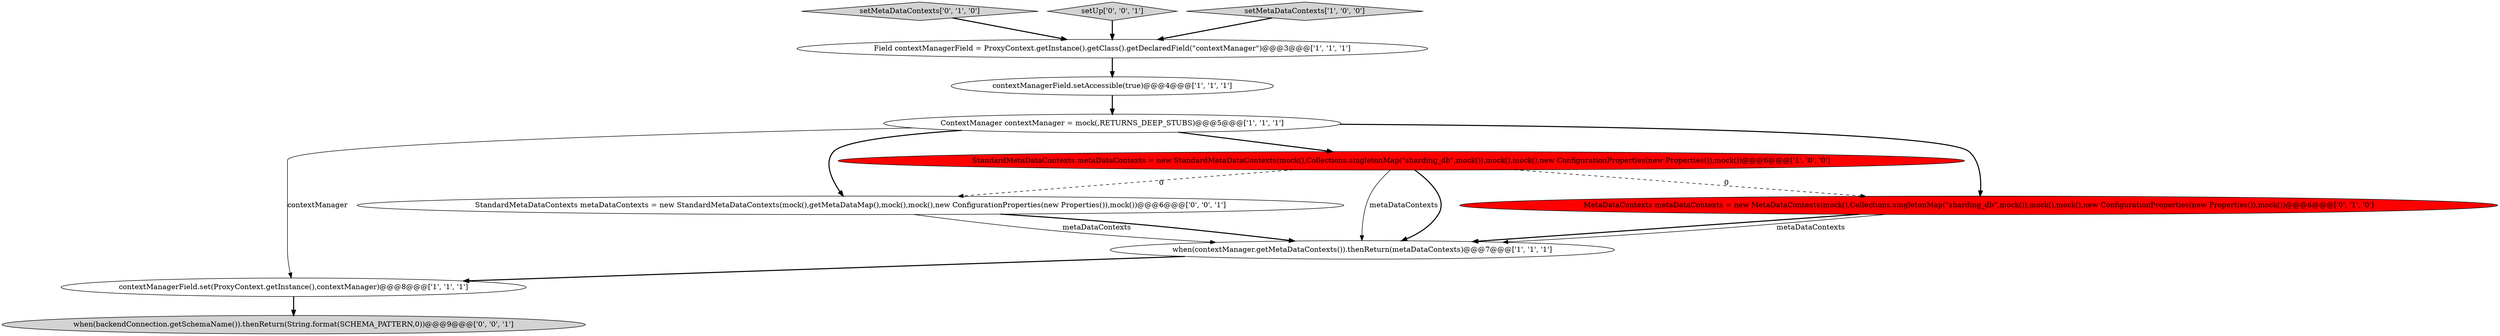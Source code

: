 digraph {
2 [style = filled, label = "ContextManager contextManager = mock(,RETURNS_DEEP_STUBS)@@@5@@@['1', '1', '1']", fillcolor = white, shape = ellipse image = "AAA0AAABBB1BBB"];
4 [style = filled, label = "when(contextManager.getMetaDataContexts()).thenReturn(metaDataContexts)@@@7@@@['1', '1', '1']", fillcolor = white, shape = ellipse image = "AAA0AAABBB1BBB"];
10 [style = filled, label = "StandardMetaDataContexts metaDataContexts = new StandardMetaDataContexts(mock(),getMetaDataMap(),mock(),mock(),new ConfigurationProperties(new Properties()),mock())@@@6@@@['0', '0', '1']", fillcolor = white, shape = ellipse image = "AAA0AAABBB3BBB"];
7 [style = filled, label = "setMetaDataContexts['0', '1', '0']", fillcolor = lightgray, shape = diamond image = "AAA0AAABBB2BBB"];
9 [style = filled, label = "setUp['0', '0', '1']", fillcolor = lightgray, shape = diamond image = "AAA0AAABBB3BBB"];
11 [style = filled, label = "when(backendConnection.getSchemaName()).thenReturn(String.format(SCHEMA_PATTERN,0))@@@9@@@['0', '0', '1']", fillcolor = lightgray, shape = ellipse image = "AAA0AAABBB3BBB"];
1 [style = filled, label = "contextManagerField.setAccessible(true)@@@4@@@['1', '1', '1']", fillcolor = white, shape = ellipse image = "AAA0AAABBB1BBB"];
6 [style = filled, label = "setMetaDataContexts['1', '0', '0']", fillcolor = lightgray, shape = diamond image = "AAA0AAABBB1BBB"];
5 [style = filled, label = "StandardMetaDataContexts metaDataContexts = new StandardMetaDataContexts(mock(),Collections.singletonMap(\"sharding_db\",mock()),mock(),mock(),new ConfigurationProperties(new Properties()),mock())@@@6@@@['1', '0', '0']", fillcolor = red, shape = ellipse image = "AAA1AAABBB1BBB"];
3 [style = filled, label = "contextManagerField.set(ProxyContext.getInstance(),contextManager)@@@8@@@['1', '1', '1']", fillcolor = white, shape = ellipse image = "AAA0AAABBB1BBB"];
0 [style = filled, label = "Field contextManagerField = ProxyContext.getInstance().getClass().getDeclaredField(\"contextManager\")@@@3@@@['1', '1', '1']", fillcolor = white, shape = ellipse image = "AAA0AAABBB1BBB"];
8 [style = filled, label = "MetaDataContexts metaDataContexts = new MetaDataContexts(mock(),Collections.singletonMap(\"sharding_db\",mock()),mock(),mock(),new ConfigurationProperties(new Properties()),mock())@@@6@@@['0', '1', '0']", fillcolor = red, shape = ellipse image = "AAA1AAABBB2BBB"];
3->11 [style = bold, label=""];
5->8 [style = dashed, label="0"];
2->3 [style = solid, label="contextManager"];
4->3 [style = bold, label=""];
1->2 [style = bold, label=""];
7->0 [style = bold, label=""];
6->0 [style = bold, label=""];
5->4 [style = solid, label="metaDataContexts"];
8->4 [style = bold, label=""];
9->0 [style = bold, label=""];
10->4 [style = solid, label="metaDataContexts"];
5->10 [style = dashed, label="0"];
2->10 [style = bold, label=""];
0->1 [style = bold, label=""];
8->4 [style = solid, label="metaDataContexts"];
5->4 [style = bold, label=""];
2->8 [style = bold, label=""];
2->5 [style = bold, label=""];
10->4 [style = bold, label=""];
}
